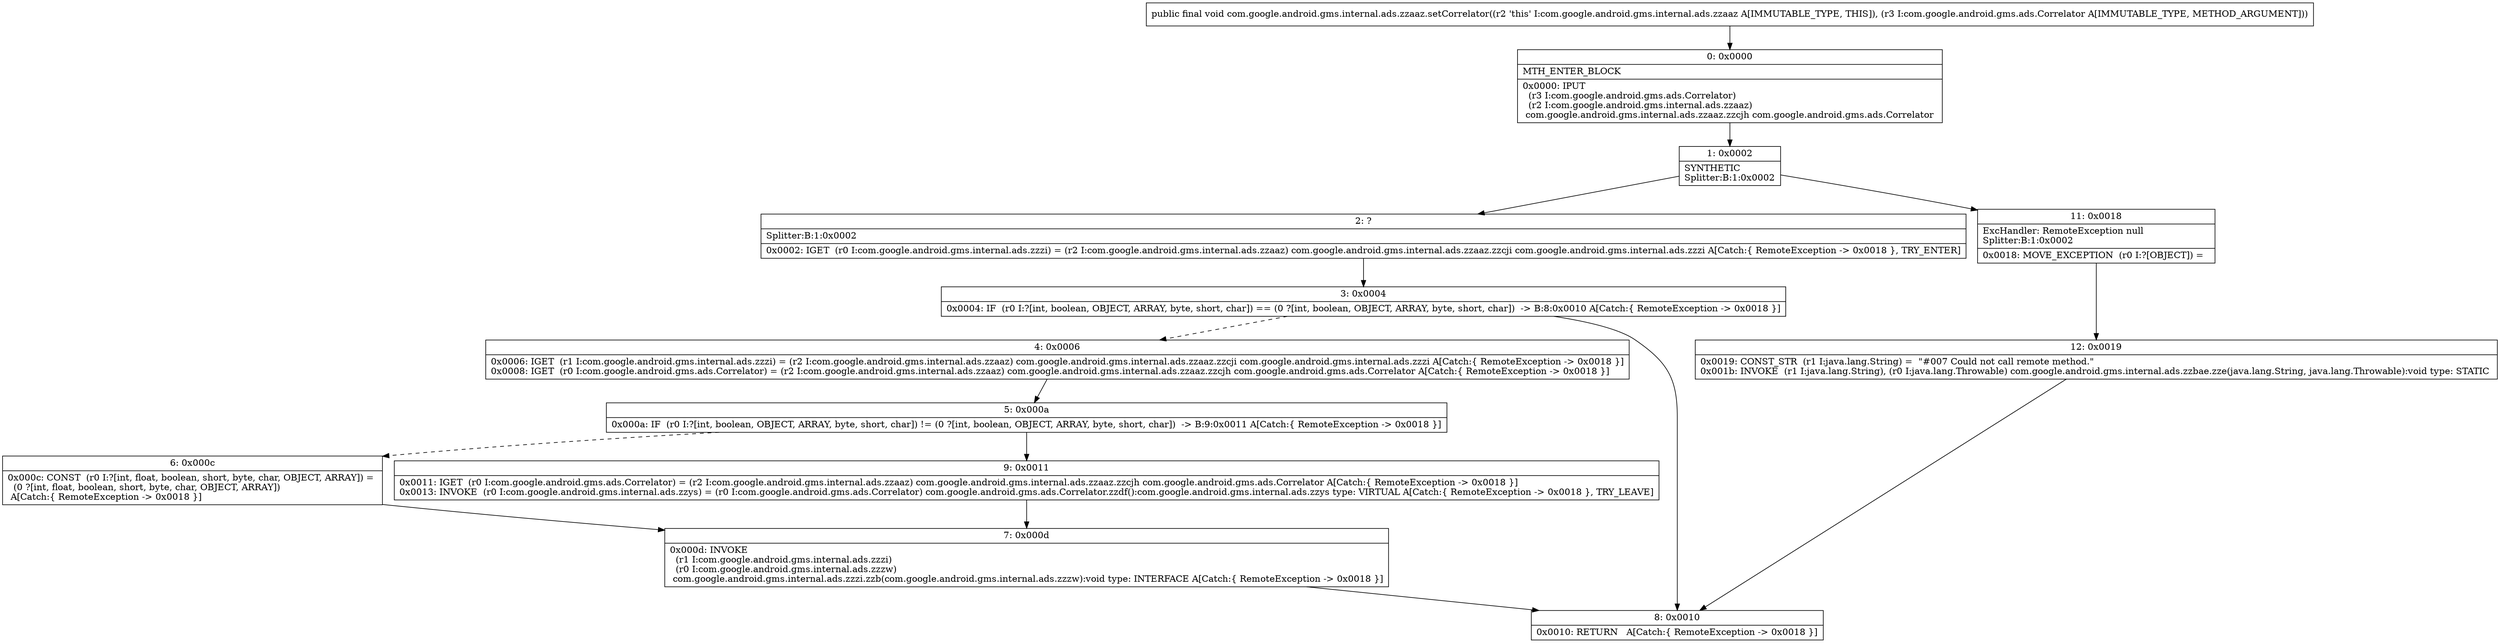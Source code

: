 digraph "CFG forcom.google.android.gms.internal.ads.zzaaz.setCorrelator(Lcom\/google\/android\/gms\/ads\/Correlator;)V" {
Node_0 [shape=record,label="{0\:\ 0x0000|MTH_ENTER_BLOCK\l|0x0000: IPUT  \l  (r3 I:com.google.android.gms.ads.Correlator)\l  (r2 I:com.google.android.gms.internal.ads.zzaaz)\l com.google.android.gms.internal.ads.zzaaz.zzcjh com.google.android.gms.ads.Correlator \l}"];
Node_1 [shape=record,label="{1\:\ 0x0002|SYNTHETIC\lSplitter:B:1:0x0002\l}"];
Node_2 [shape=record,label="{2\:\ ?|Splitter:B:1:0x0002\l|0x0002: IGET  (r0 I:com.google.android.gms.internal.ads.zzzi) = (r2 I:com.google.android.gms.internal.ads.zzaaz) com.google.android.gms.internal.ads.zzaaz.zzcji com.google.android.gms.internal.ads.zzzi A[Catch:\{ RemoteException \-\> 0x0018 \}, TRY_ENTER]\l}"];
Node_3 [shape=record,label="{3\:\ 0x0004|0x0004: IF  (r0 I:?[int, boolean, OBJECT, ARRAY, byte, short, char]) == (0 ?[int, boolean, OBJECT, ARRAY, byte, short, char])  \-\> B:8:0x0010 A[Catch:\{ RemoteException \-\> 0x0018 \}]\l}"];
Node_4 [shape=record,label="{4\:\ 0x0006|0x0006: IGET  (r1 I:com.google.android.gms.internal.ads.zzzi) = (r2 I:com.google.android.gms.internal.ads.zzaaz) com.google.android.gms.internal.ads.zzaaz.zzcji com.google.android.gms.internal.ads.zzzi A[Catch:\{ RemoteException \-\> 0x0018 \}]\l0x0008: IGET  (r0 I:com.google.android.gms.ads.Correlator) = (r2 I:com.google.android.gms.internal.ads.zzaaz) com.google.android.gms.internal.ads.zzaaz.zzcjh com.google.android.gms.ads.Correlator A[Catch:\{ RemoteException \-\> 0x0018 \}]\l}"];
Node_5 [shape=record,label="{5\:\ 0x000a|0x000a: IF  (r0 I:?[int, boolean, OBJECT, ARRAY, byte, short, char]) != (0 ?[int, boolean, OBJECT, ARRAY, byte, short, char])  \-\> B:9:0x0011 A[Catch:\{ RemoteException \-\> 0x0018 \}]\l}"];
Node_6 [shape=record,label="{6\:\ 0x000c|0x000c: CONST  (r0 I:?[int, float, boolean, short, byte, char, OBJECT, ARRAY]) = \l  (0 ?[int, float, boolean, short, byte, char, OBJECT, ARRAY])\l A[Catch:\{ RemoteException \-\> 0x0018 \}]\l}"];
Node_7 [shape=record,label="{7\:\ 0x000d|0x000d: INVOKE  \l  (r1 I:com.google.android.gms.internal.ads.zzzi)\l  (r0 I:com.google.android.gms.internal.ads.zzzw)\l com.google.android.gms.internal.ads.zzzi.zzb(com.google.android.gms.internal.ads.zzzw):void type: INTERFACE A[Catch:\{ RemoteException \-\> 0x0018 \}]\l}"];
Node_8 [shape=record,label="{8\:\ 0x0010|0x0010: RETURN   A[Catch:\{ RemoteException \-\> 0x0018 \}]\l}"];
Node_9 [shape=record,label="{9\:\ 0x0011|0x0011: IGET  (r0 I:com.google.android.gms.ads.Correlator) = (r2 I:com.google.android.gms.internal.ads.zzaaz) com.google.android.gms.internal.ads.zzaaz.zzcjh com.google.android.gms.ads.Correlator A[Catch:\{ RemoteException \-\> 0x0018 \}]\l0x0013: INVOKE  (r0 I:com.google.android.gms.internal.ads.zzys) = (r0 I:com.google.android.gms.ads.Correlator) com.google.android.gms.ads.Correlator.zzdf():com.google.android.gms.internal.ads.zzys type: VIRTUAL A[Catch:\{ RemoteException \-\> 0x0018 \}, TRY_LEAVE]\l}"];
Node_11 [shape=record,label="{11\:\ 0x0018|ExcHandler: RemoteException null\lSplitter:B:1:0x0002\l|0x0018: MOVE_EXCEPTION  (r0 I:?[OBJECT]) =  \l}"];
Node_12 [shape=record,label="{12\:\ 0x0019|0x0019: CONST_STR  (r1 I:java.lang.String) =  \"#007 Could not call remote method.\" \l0x001b: INVOKE  (r1 I:java.lang.String), (r0 I:java.lang.Throwable) com.google.android.gms.internal.ads.zzbae.zze(java.lang.String, java.lang.Throwable):void type: STATIC \l}"];
MethodNode[shape=record,label="{public final void com.google.android.gms.internal.ads.zzaaz.setCorrelator((r2 'this' I:com.google.android.gms.internal.ads.zzaaz A[IMMUTABLE_TYPE, THIS]), (r3 I:com.google.android.gms.ads.Correlator A[IMMUTABLE_TYPE, METHOD_ARGUMENT])) }"];
MethodNode -> Node_0;
Node_0 -> Node_1;
Node_1 -> Node_2;
Node_1 -> Node_11;
Node_2 -> Node_3;
Node_3 -> Node_4[style=dashed];
Node_3 -> Node_8;
Node_4 -> Node_5;
Node_5 -> Node_6[style=dashed];
Node_5 -> Node_9;
Node_6 -> Node_7;
Node_7 -> Node_8;
Node_9 -> Node_7;
Node_11 -> Node_12;
Node_12 -> Node_8;
}

